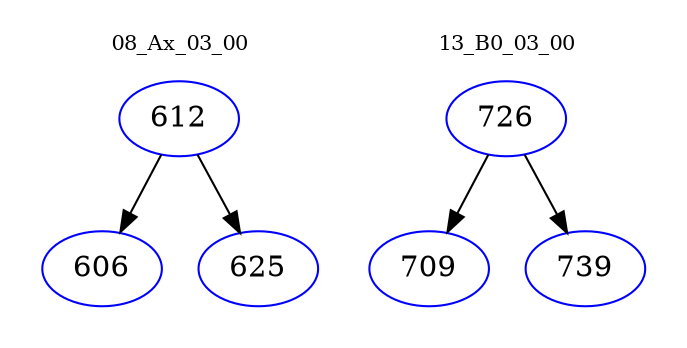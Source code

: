 digraph{
subgraph cluster_0 {
color = white
label = "08_Ax_03_00";
fontsize=10;
T0_612 [label="612", color="blue"]
T0_612 -> T0_606 [color="black"]
T0_606 [label="606", color="blue"]
T0_612 -> T0_625 [color="black"]
T0_625 [label="625", color="blue"]
}
subgraph cluster_1 {
color = white
label = "13_B0_03_00";
fontsize=10;
T1_726 [label="726", color="blue"]
T1_726 -> T1_709 [color="black"]
T1_709 [label="709", color="blue"]
T1_726 -> T1_739 [color="black"]
T1_739 [label="739", color="blue"]
}
}
